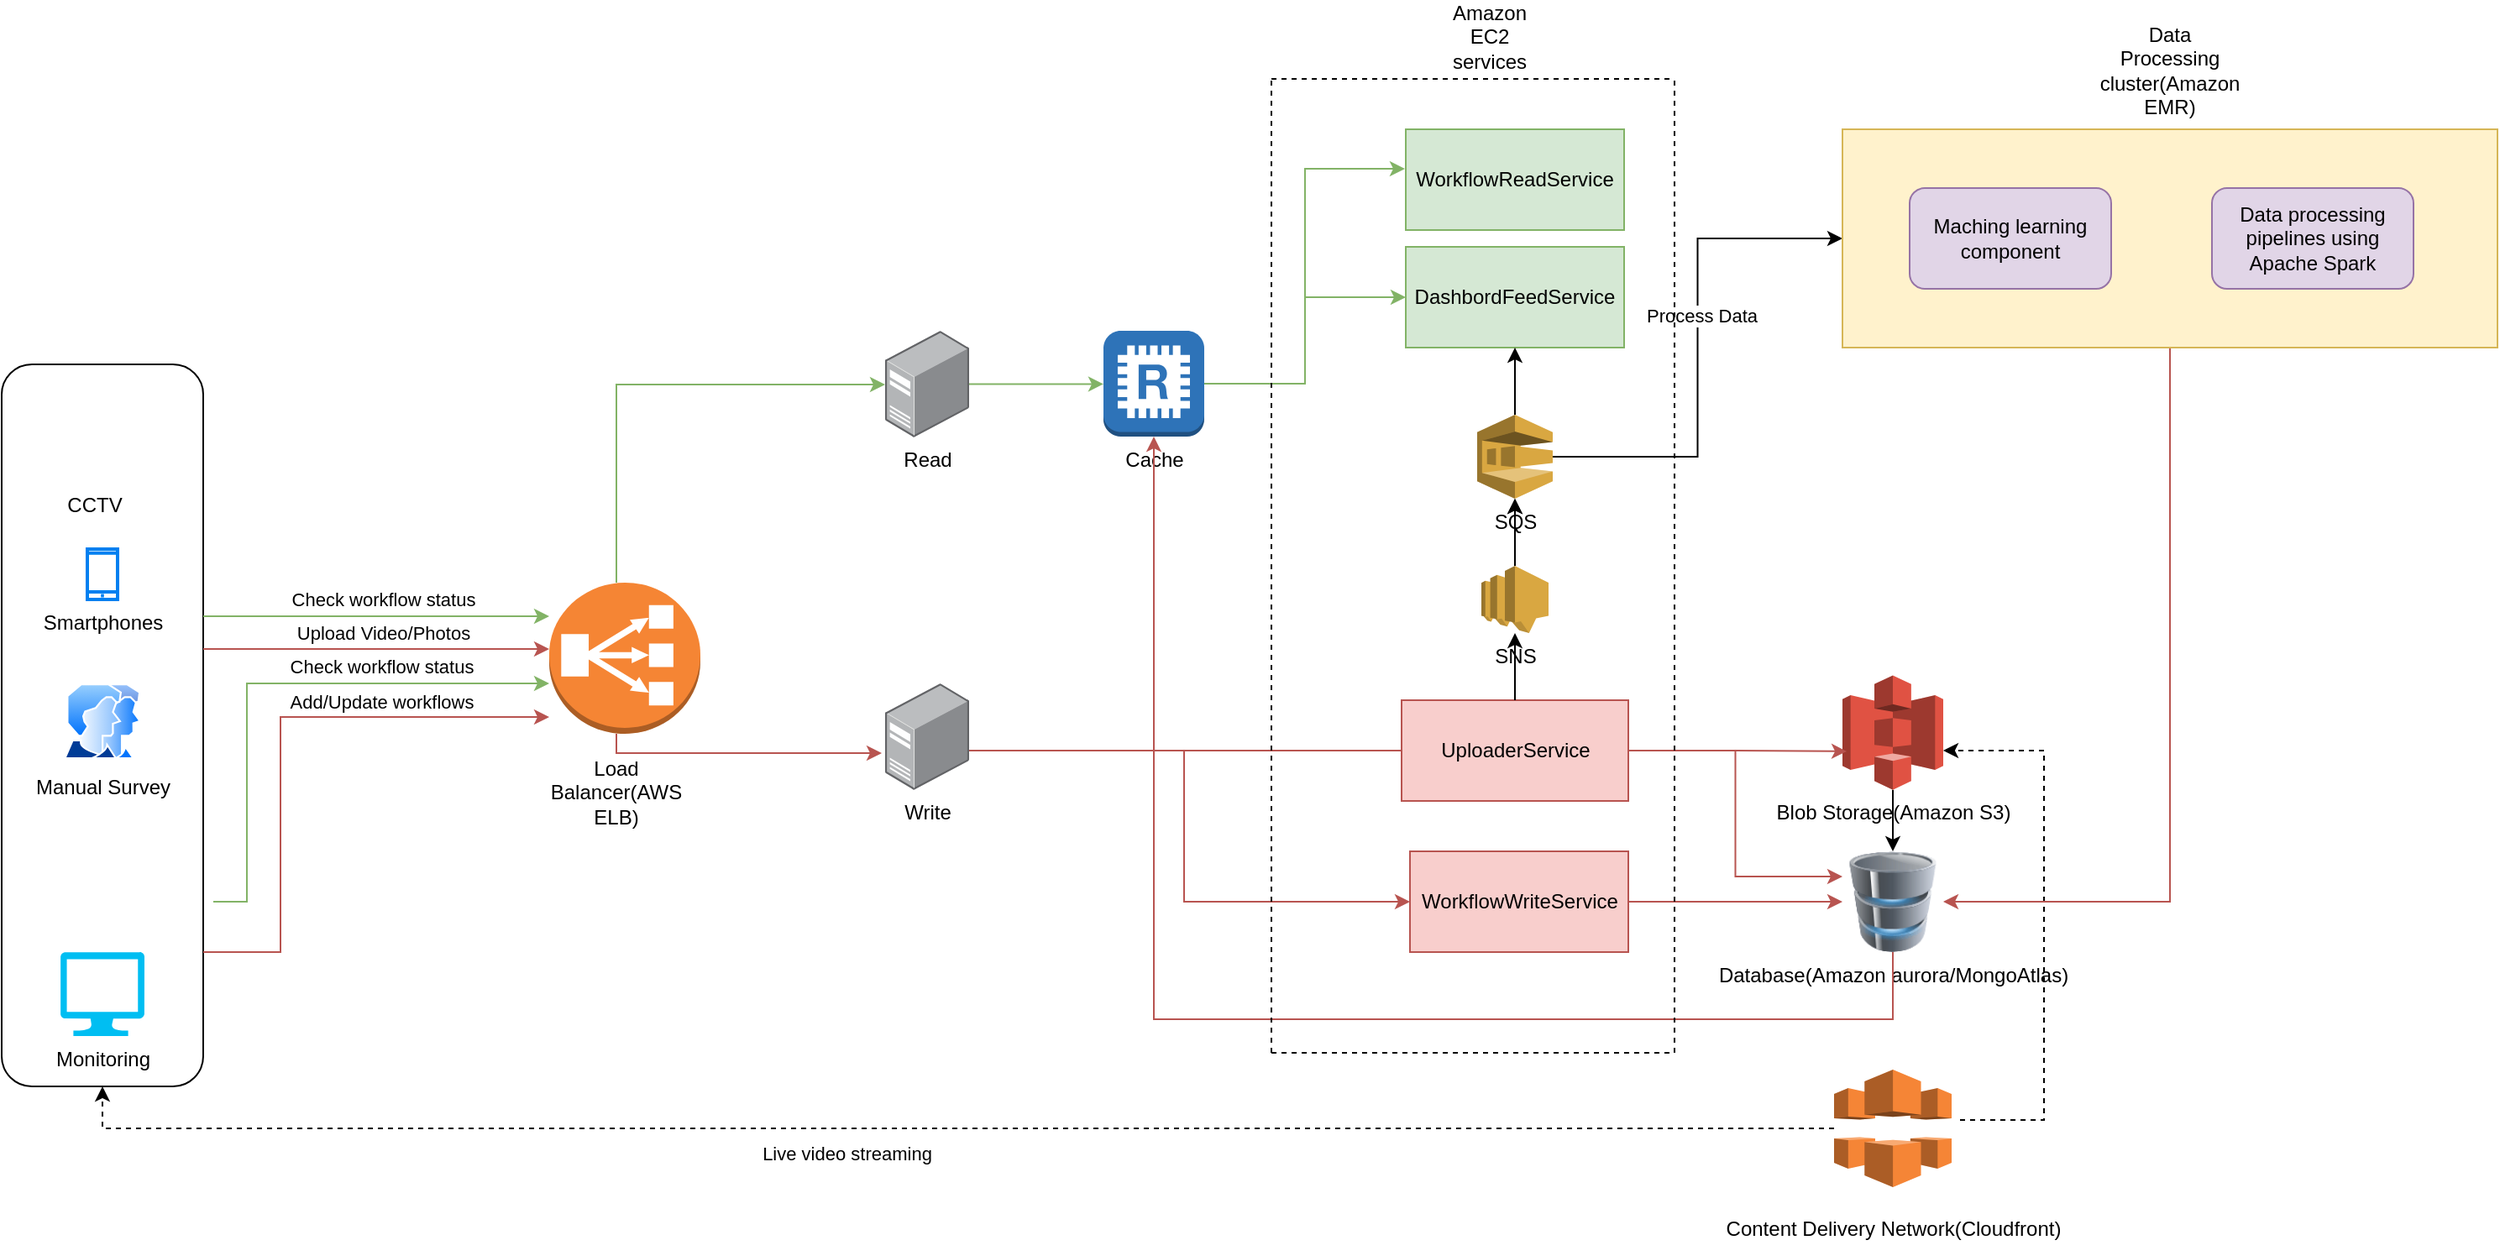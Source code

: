 <mxfile version="24.7.7">
  <diagram name="Page-1" id="UKjYGzklQM2FpbFOX81e">
    <mxGraphModel dx="954" dy="1809" grid="1" gridSize="10" guides="1" tooltips="1" connect="1" arrows="1" fold="1" page="1" pageScale="1" pageWidth="827" pageHeight="1169" math="0" shadow="0">
      <root>
        <mxCell id="0" />
        <mxCell id="1" parent="0" />
        <mxCell id="4WXzgT_EGoFBkS3j9maR-25" value="" style="outlineConnect=0;dashed=0;verticalLabelPosition=bottom;verticalAlign=top;align=center;html=1;shape=mxgraph.aws3.classic_load_balancer;fillColor=#F58534;gradientColor=none;" vertex="1" parent="1">
          <mxGeometry x="620" y="-60" width="90" height="90" as="geometry" />
        </mxCell>
        <mxCell id="4WXzgT_EGoFBkS3j9maR-56" value="" style="edgeStyle=orthogonalEdgeStyle;rounded=0;orthogonalLoop=1;jettySize=auto;html=1;fillColor=#d5e8d4;strokeColor=#82b366;" edge="1" parent="1" source="4WXzgT_EGoFBkS3j9maR-30" target="4WXzgT_EGoFBkS3j9maR-32">
          <mxGeometry relative="1" as="geometry">
            <Array as="points">
              <mxPoint x="910" y="-178" />
              <mxPoint x="910" y="-178" />
            </Array>
          </mxGeometry>
        </mxCell>
        <mxCell id="4WXzgT_EGoFBkS3j9maR-30" value="Read" style="image;points=[];aspect=fixed;html=1;align=center;shadow=0;dashed=0;image=img/lib/allied_telesis/computer_and_terminals/Server_Desktop.svg;" vertex="1" parent="1">
          <mxGeometry x="820" y="-210" width="50" height="63.38" as="geometry" />
        </mxCell>
        <mxCell id="4WXzgT_EGoFBkS3j9maR-88" style="edgeStyle=orthogonalEdgeStyle;rounded=0;orthogonalLoop=1;jettySize=auto;html=1;entryX=0;entryY=0.5;entryDx=0;entryDy=0;fillColor=#f8cecc;strokeColor=#b85450;" edge="1" parent="1" source="4WXzgT_EGoFBkS3j9maR-31" target="4WXzgT_EGoFBkS3j9maR-73">
          <mxGeometry relative="1" as="geometry">
            <Array as="points">
              <mxPoint x="1130" y="40" />
            </Array>
          </mxGeometry>
        </mxCell>
        <mxCell id="4WXzgT_EGoFBkS3j9maR-89" style="edgeStyle=orthogonalEdgeStyle;rounded=0;orthogonalLoop=1;jettySize=auto;html=1;entryX=0;entryY=0.5;entryDx=0;entryDy=0;fillColor=#f8cecc;strokeColor=#b85450;" edge="1" parent="1" source="4WXzgT_EGoFBkS3j9maR-31" target="4WXzgT_EGoFBkS3j9maR-74">
          <mxGeometry relative="1" as="geometry">
            <Array as="points">
              <mxPoint x="998" y="40" />
              <mxPoint x="998" y="130" />
            </Array>
          </mxGeometry>
        </mxCell>
        <mxCell id="4WXzgT_EGoFBkS3j9maR-31" value="Write" style="image;points=[];aspect=fixed;html=1;align=center;shadow=0;dashed=0;image=img/lib/allied_telesis/computer_and_terminals/Server_Desktop.svg;" vertex="1" parent="1">
          <mxGeometry x="820" width="50" height="63.38" as="geometry" />
        </mxCell>
        <mxCell id="4WXzgT_EGoFBkS3j9maR-84" value="" style="edgeStyle=orthogonalEdgeStyle;rounded=0;orthogonalLoop=1;jettySize=auto;html=1;fillColor=#d5e8d4;strokeColor=#82b366;" edge="1" parent="1" source="4WXzgT_EGoFBkS3j9maR-32" target="4WXzgT_EGoFBkS3j9maR-76">
          <mxGeometry relative="1" as="geometry" />
        </mxCell>
        <mxCell id="4WXzgT_EGoFBkS3j9maR-32" value="Cache" style="outlineConnect=0;dashed=0;verticalLabelPosition=bottom;verticalAlign=top;align=center;html=1;shape=mxgraph.aws3.redis;fillColor=#2E73B8;gradientColor=none;" vertex="1" parent="1">
          <mxGeometry x="950" y="-210" width="60" height="63" as="geometry" />
        </mxCell>
        <mxCell id="4WXzgT_EGoFBkS3j9maR-43" value="" style="rounded=1;whiteSpace=wrap;html=1;" vertex="1" parent="1">
          <mxGeometry x="294" y="-190" width="120" height="430" as="geometry" />
        </mxCell>
        <mxCell id="4WXzgT_EGoFBkS3j9maR-45" value="Monitoring" style="verticalLabelPosition=bottom;html=1;verticalAlign=top;align=center;strokeColor=none;fillColor=#00BEF2;shape=mxgraph.azure.computer;pointerEvents=1;" vertex="1" parent="1">
          <mxGeometry x="329" y="160" width="50" height="50" as="geometry" />
        </mxCell>
        <mxCell id="4WXzgT_EGoFBkS3j9maR-46" value="Manual Survey" style="image;aspect=fixed;perimeter=ellipsePerimeter;html=1;align=center;shadow=0;dashed=0;spacingTop=3;image=img/lib/active_directory/user_accounts.svg;" vertex="1" parent="1">
          <mxGeometry x="330.74" width="46.52" height="45.12" as="geometry" />
        </mxCell>
        <mxCell id="4WXzgT_EGoFBkS3j9maR-47" value="Smartphones" style="html=1;verticalLabelPosition=bottom;align=center;labelBackgroundColor=#ffffff;verticalAlign=top;strokeWidth=2;strokeColor=#0080F0;shadow=0;dashed=0;shape=mxgraph.ios7.icons.smartphone;" vertex="1" parent="1">
          <mxGeometry x="345" y="-80" width="18" height="30" as="geometry" />
        </mxCell>
        <mxCell id="4WXzgT_EGoFBkS3j9maR-48" value="CCTV" style="shape=image;html=1;verticalAlign=top;verticalLabelPosition=bottom;labelBackgroundColor=#ffffff;imageAspect=0;aspect=fixed;image=https://cdn0.iconfinder.com/data/icons/security-double-color-red-and-black-vol-1/52/camera__record__security__cctv-128.png" vertex="1" parent="1">
          <mxGeometry x="329" y="-160" width="40" height="40" as="geometry" />
        </mxCell>
        <mxCell id="4WXzgT_EGoFBkS3j9maR-50" style="edgeStyle=orthogonalEdgeStyle;rounded=0;orthogonalLoop=1;jettySize=auto;html=1;entryX=0;entryY=0.5;entryDx=0;entryDy=0;entryPerimeter=0;fillColor=#f8cecc;strokeColor=#b85450;" edge="1" parent="1">
          <mxGeometry relative="1" as="geometry">
            <mxPoint x="414" y="-20.5" as="sourcePoint" />
            <mxPoint x="620" y="-20.5" as="targetPoint" />
            <Array as="points">
              <mxPoint x="550" y="-20.5" />
              <mxPoint x="550" y="-20.5" />
            </Array>
          </mxGeometry>
        </mxCell>
        <mxCell id="4WXzgT_EGoFBkS3j9maR-51" value="Upload Video/Photos" style="edgeLabel;html=1;align=center;verticalAlign=middle;resizable=0;points=[];" vertex="1" connectable="0" parent="4WXzgT_EGoFBkS3j9maR-50">
          <mxGeometry x="0.061" y="-1" relative="1" as="geometry">
            <mxPoint x="-3" y="-11" as="offset" />
          </mxGeometry>
        </mxCell>
        <mxCell id="4WXzgT_EGoFBkS3j9maR-52" style="edgeStyle=orthogonalEdgeStyle;rounded=0;orthogonalLoop=1;jettySize=auto;html=1;entryX=-0.04;entryY=0.655;entryDx=0;entryDy=0;entryPerimeter=0;fillColor=#f8cecc;strokeColor=#b85450;" edge="1" parent="1" source="4WXzgT_EGoFBkS3j9maR-25" target="4WXzgT_EGoFBkS3j9maR-31">
          <mxGeometry relative="1" as="geometry">
            <Array as="points">
              <mxPoint x="660" y="42" />
            </Array>
          </mxGeometry>
        </mxCell>
        <mxCell id="4WXzgT_EGoFBkS3j9maR-53" style="edgeStyle=orthogonalEdgeStyle;rounded=0;orthogonalLoop=1;jettySize=auto;html=1;entryX=0;entryY=0.5;entryDx=0;entryDy=0;entryPerimeter=0;fillColor=#d5e8d4;strokeColor=#82b366;" edge="1" parent="1">
          <mxGeometry relative="1" as="geometry">
            <mxPoint x="414" y="-40" as="sourcePoint" />
            <mxPoint x="620" y="-40" as="targetPoint" />
            <Array as="points">
              <mxPoint x="550" y="-40" />
              <mxPoint x="550" y="-40" />
            </Array>
          </mxGeometry>
        </mxCell>
        <mxCell id="4WXzgT_EGoFBkS3j9maR-54" value="Check workflow status" style="edgeLabel;html=1;align=center;verticalAlign=middle;resizable=0;points=[];" vertex="1" connectable="0" parent="4WXzgT_EGoFBkS3j9maR-53">
          <mxGeometry x="0.061" y="-1" relative="1" as="geometry">
            <mxPoint x="-3" y="-11" as="offset" />
          </mxGeometry>
        </mxCell>
        <mxCell id="4WXzgT_EGoFBkS3j9maR-55" style="edgeStyle=orthogonalEdgeStyle;rounded=0;orthogonalLoop=1;jettySize=auto;html=1;fillColor=#d5e8d4;strokeColor=#82b366;" edge="1" parent="1" source="4WXzgT_EGoFBkS3j9maR-25" target="4WXzgT_EGoFBkS3j9maR-30">
          <mxGeometry relative="1" as="geometry">
            <Array as="points">
              <mxPoint x="660" y="-178" />
            </Array>
          </mxGeometry>
        </mxCell>
        <mxCell id="4WXzgT_EGoFBkS3j9maR-59" style="edgeStyle=orthogonalEdgeStyle;rounded=0;orthogonalLoop=1;jettySize=auto;html=1;fillColor=#f8cecc;strokeColor=#b85450;" edge="1" parent="1" target="4WXzgT_EGoFBkS3j9maR-25">
          <mxGeometry relative="1" as="geometry">
            <mxPoint x="414" y="160" as="sourcePoint" />
            <mxPoint x="620" y="160" as="targetPoint" />
            <Array as="points">
              <mxPoint x="460" y="160" />
              <mxPoint x="460" y="20" />
            </Array>
          </mxGeometry>
        </mxCell>
        <mxCell id="4WXzgT_EGoFBkS3j9maR-60" value="Add/Update workflows" style="edgeLabel;html=1;align=center;verticalAlign=middle;resizable=0;points=[];" vertex="1" connectable="0" parent="4WXzgT_EGoFBkS3j9maR-59">
          <mxGeometry x="0.061" y="-1" relative="1" as="geometry">
            <mxPoint x="59" y="-12" as="offset" />
          </mxGeometry>
        </mxCell>
        <mxCell id="4WXzgT_EGoFBkS3j9maR-62" style="edgeStyle=orthogonalEdgeStyle;rounded=0;orthogonalLoop=1;jettySize=auto;html=1;entryX=0;entryY=0.5;entryDx=0;entryDy=0;entryPerimeter=0;fillColor=#d5e8d4;strokeColor=#82b366;" edge="1" parent="1">
          <mxGeometry relative="1" as="geometry">
            <mxPoint x="420" y="130" as="sourcePoint" />
            <mxPoint x="620" as="targetPoint" />
            <Array as="points">
              <mxPoint x="440" y="130" />
              <mxPoint x="440" />
            </Array>
          </mxGeometry>
        </mxCell>
        <mxCell id="4WXzgT_EGoFBkS3j9maR-63" value="Check workflow status" style="edgeLabel;html=1;align=center;verticalAlign=middle;resizable=0;points=[];" vertex="1" connectable="0" parent="4WXzgT_EGoFBkS3j9maR-62">
          <mxGeometry x="0.061" y="-1" relative="1" as="geometry">
            <mxPoint x="55" y="-11" as="offset" />
          </mxGeometry>
        </mxCell>
        <mxCell id="4WXzgT_EGoFBkS3j9maR-64" value="Load Balancer(AWS ELB)" style="text;html=1;align=center;verticalAlign=middle;whiteSpace=wrap;rounded=0;" vertex="1" parent="1">
          <mxGeometry x="630" y="50" width="60" height="30" as="geometry" />
        </mxCell>
        <mxCell id="4WXzgT_EGoFBkS3j9maR-111" value="" style="edgeStyle=orthogonalEdgeStyle;rounded=0;orthogonalLoop=1;jettySize=auto;html=1;" edge="1" parent="1" source="4WXzgT_EGoFBkS3j9maR-65" target="4WXzgT_EGoFBkS3j9maR-66">
          <mxGeometry relative="1" as="geometry" />
        </mxCell>
        <mxCell id="4WXzgT_EGoFBkS3j9maR-65" value="Blob Storage(Amazon S3)" style="outlineConnect=0;dashed=0;verticalLabelPosition=bottom;verticalAlign=top;align=center;html=1;shape=mxgraph.aws3.s3;fillColor=#E05243;gradientColor=none;" vertex="1" parent="1">
          <mxGeometry x="1390" y="-4.81" width="60" height="68.19" as="geometry" />
        </mxCell>
        <mxCell id="4WXzgT_EGoFBkS3j9maR-66" value="Database(Amazon aurora/MongoAtlas)" style="image;html=1;image=img/lib/clip_art/computers/Database_128x128.png" vertex="1" parent="1">
          <mxGeometry x="1390" y="100" width="60" height="60" as="geometry" />
        </mxCell>
        <mxCell id="4WXzgT_EGoFBkS3j9maR-69" style="edgeStyle=orthogonalEdgeStyle;rounded=0;orthogonalLoop=1;jettySize=auto;html=1;entryX=0.5;entryY=1;entryDx=0;entryDy=0;dashed=1;" edge="1" parent="1" source="4WXzgT_EGoFBkS3j9maR-67" target="4WXzgT_EGoFBkS3j9maR-43">
          <mxGeometry relative="1" as="geometry" />
        </mxCell>
        <mxCell id="4WXzgT_EGoFBkS3j9maR-70" value="Live video streaming" style="edgeLabel;html=1;align=center;verticalAlign=middle;resizable=0;points=[];" vertex="1" connectable="0" parent="4WXzgT_EGoFBkS3j9maR-69">
          <mxGeometry x="0.11" y="-1" relative="1" as="geometry">
            <mxPoint x="-2" y="16" as="offset" />
          </mxGeometry>
        </mxCell>
        <mxCell id="4WXzgT_EGoFBkS3j9maR-67" value="" style="outlineConnect=0;dashed=0;verticalLabelPosition=bottom;verticalAlign=top;align=center;html=1;shape=mxgraph.aws3.cloudfront;fillColor=#F58536;gradientColor=none;" vertex="1" parent="1">
          <mxGeometry x="1385" y="230" width="70" height="70" as="geometry" />
        </mxCell>
        <mxCell id="4WXzgT_EGoFBkS3j9maR-71" value="Content Delivery Network(Cloudfront)" style="text;html=1;align=center;verticalAlign=middle;resizable=0;points=[];autosize=1;strokeColor=none;fillColor=none;" vertex="1" parent="1">
          <mxGeometry x="1310" y="310" width="220" height="30" as="geometry" />
        </mxCell>
        <mxCell id="4WXzgT_EGoFBkS3j9maR-82" value="" style="edgeStyle=orthogonalEdgeStyle;rounded=0;orthogonalLoop=1;jettySize=auto;html=1;" edge="1" parent="1" source="4WXzgT_EGoFBkS3j9maR-78" target="4WXzgT_EGoFBkS3j9maR-79">
          <mxGeometry relative="1" as="geometry" />
        </mxCell>
        <mxCell id="4WXzgT_EGoFBkS3j9maR-98" style="edgeStyle=orthogonalEdgeStyle;rounded=0;orthogonalLoop=1;jettySize=auto;html=1;entryX=0;entryY=0.25;entryDx=0;entryDy=0;fillColor=#f8cecc;strokeColor=#b85450;" edge="1" parent="1" source="4WXzgT_EGoFBkS3j9maR-73" target="4WXzgT_EGoFBkS3j9maR-66">
          <mxGeometry relative="1" as="geometry" />
        </mxCell>
        <mxCell id="4WXzgT_EGoFBkS3j9maR-73" value="UploaderService" style="rounded=0;whiteSpace=wrap;html=1;fillColor=#f8cecc;strokeColor=#b85450;" vertex="1" parent="1">
          <mxGeometry x="1127.5" y="10" width="135" height="60" as="geometry" />
        </mxCell>
        <mxCell id="4WXzgT_EGoFBkS3j9maR-93" style="edgeStyle=orthogonalEdgeStyle;rounded=0;orthogonalLoop=1;jettySize=auto;html=1;entryX=0;entryY=0.5;entryDx=0;entryDy=0;fillColor=#f8cecc;strokeColor=#b85450;" edge="1" parent="1" source="4WXzgT_EGoFBkS3j9maR-74" target="4WXzgT_EGoFBkS3j9maR-66">
          <mxGeometry relative="1" as="geometry" />
        </mxCell>
        <mxCell id="4WXzgT_EGoFBkS3j9maR-74" value="WorkflowWriteService" style="rounded=0;whiteSpace=wrap;html=1;fillColor=#f8cecc;strokeColor=#b85450;" vertex="1" parent="1">
          <mxGeometry x="1132.5" y="100" width="130" height="60" as="geometry" />
        </mxCell>
        <mxCell id="4WXzgT_EGoFBkS3j9maR-76" value="DashbordFeedService" style="rounded=0;whiteSpace=wrap;html=1;fillColor=#d5e8d4;strokeColor=#82b366;" vertex="1" parent="1">
          <mxGeometry x="1130" y="-260" width="130" height="60" as="geometry" />
        </mxCell>
        <mxCell id="4WXzgT_EGoFBkS3j9maR-81" value="" style="edgeStyle=orthogonalEdgeStyle;rounded=0;orthogonalLoop=1;jettySize=auto;html=1;" edge="1" parent="1" source="4WXzgT_EGoFBkS3j9maR-78" target="4WXzgT_EGoFBkS3j9maR-79">
          <mxGeometry relative="1" as="geometry" />
        </mxCell>
        <mxCell id="4WXzgT_EGoFBkS3j9maR-80" value="" style="edgeStyle=orthogonalEdgeStyle;rounded=0;orthogonalLoop=1;jettySize=auto;html=1;" edge="1" parent="1" source="4WXzgT_EGoFBkS3j9maR-79" target="4WXzgT_EGoFBkS3j9maR-76">
          <mxGeometry relative="1" as="geometry" />
        </mxCell>
        <mxCell id="4WXzgT_EGoFBkS3j9maR-101" style="edgeStyle=orthogonalEdgeStyle;rounded=0;orthogonalLoop=1;jettySize=auto;html=1;entryX=0;entryY=0.5;entryDx=0;entryDy=0;" edge="1" parent="1" source="4WXzgT_EGoFBkS3j9maR-79" target="4WXzgT_EGoFBkS3j9maR-99">
          <mxGeometry relative="1" as="geometry" />
        </mxCell>
        <mxCell id="4WXzgT_EGoFBkS3j9maR-102" value="Process Data" style="edgeLabel;html=1;align=center;verticalAlign=middle;resizable=0;points=[];" vertex="1" connectable="0" parent="4WXzgT_EGoFBkS3j9maR-101">
          <mxGeometry x="0.129" y="-2" relative="1" as="geometry">
            <mxPoint as="offset" />
          </mxGeometry>
        </mxCell>
        <mxCell id="4WXzgT_EGoFBkS3j9maR-79" value="SQS" style="outlineConnect=0;dashed=0;verticalLabelPosition=bottom;verticalAlign=top;align=center;html=1;shape=mxgraph.aws3.sqs;fillColor=#D9A741;gradientColor=none;" vertex="1" parent="1">
          <mxGeometry x="1172.5" y="-160" width="45" height="50" as="geometry" />
        </mxCell>
        <mxCell id="4WXzgT_EGoFBkS3j9maR-85" value="WorkflowReadService" style="rounded=0;whiteSpace=wrap;html=1;fillColor=#d5e8d4;strokeColor=#82b366;" vertex="1" parent="1">
          <mxGeometry x="1130" y="-330" width="130" height="60" as="geometry" />
        </mxCell>
        <mxCell id="4WXzgT_EGoFBkS3j9maR-87" style="edgeStyle=orthogonalEdgeStyle;rounded=0;orthogonalLoop=1;jettySize=auto;html=1;entryX=-0.004;entryY=0.392;entryDx=0;entryDy=0;entryPerimeter=0;fillColor=#d5e8d4;strokeColor=#82b366;" edge="1" parent="1" source="4WXzgT_EGoFBkS3j9maR-32" target="4WXzgT_EGoFBkS3j9maR-85">
          <mxGeometry relative="1" as="geometry" />
        </mxCell>
        <mxCell id="4WXzgT_EGoFBkS3j9maR-92" value="" style="edgeStyle=orthogonalEdgeStyle;rounded=0;orthogonalLoop=1;jettySize=auto;html=1;" edge="1" parent="1" source="4WXzgT_EGoFBkS3j9maR-73" target="4WXzgT_EGoFBkS3j9maR-78">
          <mxGeometry relative="1" as="geometry">
            <mxPoint x="1200" y="10" as="sourcePoint" />
            <mxPoint x="1195" y="-110" as="targetPoint" />
          </mxGeometry>
        </mxCell>
        <mxCell id="4WXzgT_EGoFBkS3j9maR-78" value="SNS" style="outlineConnect=0;dashed=0;verticalLabelPosition=bottom;verticalAlign=top;align=center;html=1;shape=mxgraph.aws3.sns;fillColor=#D9A741;gradientColor=none;" vertex="1" parent="1">
          <mxGeometry x="1175" y="-70" width="40" height="40" as="geometry" />
        </mxCell>
        <mxCell id="4WXzgT_EGoFBkS3j9maR-94" style="edgeStyle=orthogonalEdgeStyle;rounded=0;orthogonalLoop=1;jettySize=auto;html=1;entryX=0.042;entryY=0.664;entryDx=0;entryDy=0;entryPerimeter=0;fillColor=#f8cecc;strokeColor=#b85450;" edge="1" parent="1" source="4WXzgT_EGoFBkS3j9maR-73" target="4WXzgT_EGoFBkS3j9maR-65">
          <mxGeometry relative="1" as="geometry" />
        </mxCell>
        <mxCell id="4WXzgT_EGoFBkS3j9maR-96" style="edgeStyle=orthogonalEdgeStyle;rounded=0;orthogonalLoop=1;jettySize=auto;html=1;entryX=1;entryY=0.5;entryDx=0;entryDy=0;entryPerimeter=0;dashed=1;" edge="1" parent="1">
          <mxGeometry relative="1" as="geometry">
            <mxPoint x="1460" y="260" as="sourcePoint" />
            <mxPoint x="1450" y="39.995" as="targetPoint" />
            <Array as="points">
              <mxPoint x="1510" y="260" />
              <mxPoint x="1510" y="40" />
            </Array>
          </mxGeometry>
        </mxCell>
        <mxCell id="4WXzgT_EGoFBkS3j9maR-109" style="edgeStyle=orthogonalEdgeStyle;rounded=0;orthogonalLoop=1;jettySize=auto;html=1;entryX=1;entryY=0.5;entryDx=0;entryDy=0;fillColor=#f8cecc;strokeColor=#b85450;" edge="1" parent="1" source="4WXzgT_EGoFBkS3j9maR-99" target="4WXzgT_EGoFBkS3j9maR-66">
          <mxGeometry relative="1" as="geometry" />
        </mxCell>
        <mxCell id="4WXzgT_EGoFBkS3j9maR-99" value="" style="rounded=0;whiteSpace=wrap;html=1;fillColor=#fff2cc;strokeColor=#d6b656;" vertex="1" parent="1">
          <mxGeometry x="1390" y="-330" width="390" height="130" as="geometry" />
        </mxCell>
        <mxCell id="4WXzgT_EGoFBkS3j9maR-103" value="Maching learning component" style="rounded=1;whiteSpace=wrap;html=1;fillColor=#e1d5e7;strokeColor=#9673a6;" vertex="1" parent="1">
          <mxGeometry x="1430" y="-295" width="120" height="60" as="geometry" />
        </mxCell>
        <mxCell id="4WXzgT_EGoFBkS3j9maR-104" value="Data processing pipelines using Apache Spark" style="rounded=1;whiteSpace=wrap;html=1;fillColor=#e1d5e7;strokeColor=#9673a6;" vertex="1" parent="1">
          <mxGeometry x="1610" y="-295" width="120" height="60" as="geometry" />
        </mxCell>
        <mxCell id="4WXzgT_EGoFBkS3j9maR-107" value="Data Processing cluster(Amazon EMR)" style="text;html=1;align=center;verticalAlign=middle;whiteSpace=wrap;rounded=0;" vertex="1" parent="1">
          <mxGeometry x="1555" y="-380" width="60" height="30" as="geometry" />
        </mxCell>
        <mxCell id="4WXzgT_EGoFBkS3j9maR-110" style="edgeStyle=orthogonalEdgeStyle;rounded=0;orthogonalLoop=1;jettySize=auto;html=1;entryX=0.5;entryY=1;entryDx=0;entryDy=0;entryPerimeter=0;fillColor=#f8cecc;strokeColor=#b85450;" edge="1" parent="1" source="4WXzgT_EGoFBkS3j9maR-66" target="4WXzgT_EGoFBkS3j9maR-32">
          <mxGeometry relative="1" as="geometry">
            <Array as="points">
              <mxPoint x="1420" y="200" />
              <mxPoint x="980" y="200" />
            </Array>
          </mxGeometry>
        </mxCell>
        <mxCell id="4WXzgT_EGoFBkS3j9maR-112" value="" style="endArrow=none;dashed=1;html=1;rounded=0;" edge="1" parent="1">
          <mxGeometry width="50" height="50" relative="1" as="geometry">
            <mxPoint x="1050" y="220" as="sourcePoint" />
            <mxPoint x="1050" y="-360" as="targetPoint" />
          </mxGeometry>
        </mxCell>
        <mxCell id="4WXzgT_EGoFBkS3j9maR-113" value="" style="endArrow=none;dashed=1;html=1;rounded=0;" edge="1" parent="1">
          <mxGeometry width="50" height="50" relative="1" as="geometry">
            <mxPoint x="1050" y="-360" as="sourcePoint" />
            <mxPoint x="1290" y="-360" as="targetPoint" />
          </mxGeometry>
        </mxCell>
        <mxCell id="4WXzgT_EGoFBkS3j9maR-114" value="" style="endArrow=none;dashed=1;html=1;rounded=0;" edge="1" parent="1">
          <mxGeometry width="50" height="50" relative="1" as="geometry">
            <mxPoint x="1290" y="220" as="sourcePoint" />
            <mxPoint x="1290" y="-360" as="targetPoint" />
          </mxGeometry>
        </mxCell>
        <mxCell id="4WXzgT_EGoFBkS3j9maR-116" value="" style="endArrow=none;dashed=1;html=1;rounded=0;" edge="1" parent="1">
          <mxGeometry width="50" height="50" relative="1" as="geometry">
            <mxPoint x="1050" y="220" as="sourcePoint" />
            <mxPoint x="1290" y="220" as="targetPoint" />
          </mxGeometry>
        </mxCell>
        <mxCell id="4WXzgT_EGoFBkS3j9maR-117" value="Amazon EC2 services" style="text;html=1;align=center;verticalAlign=middle;whiteSpace=wrap;rounded=0;" vertex="1" parent="1">
          <mxGeometry x="1150" y="-400" width="60" height="30" as="geometry" />
        </mxCell>
      </root>
    </mxGraphModel>
  </diagram>
</mxfile>
